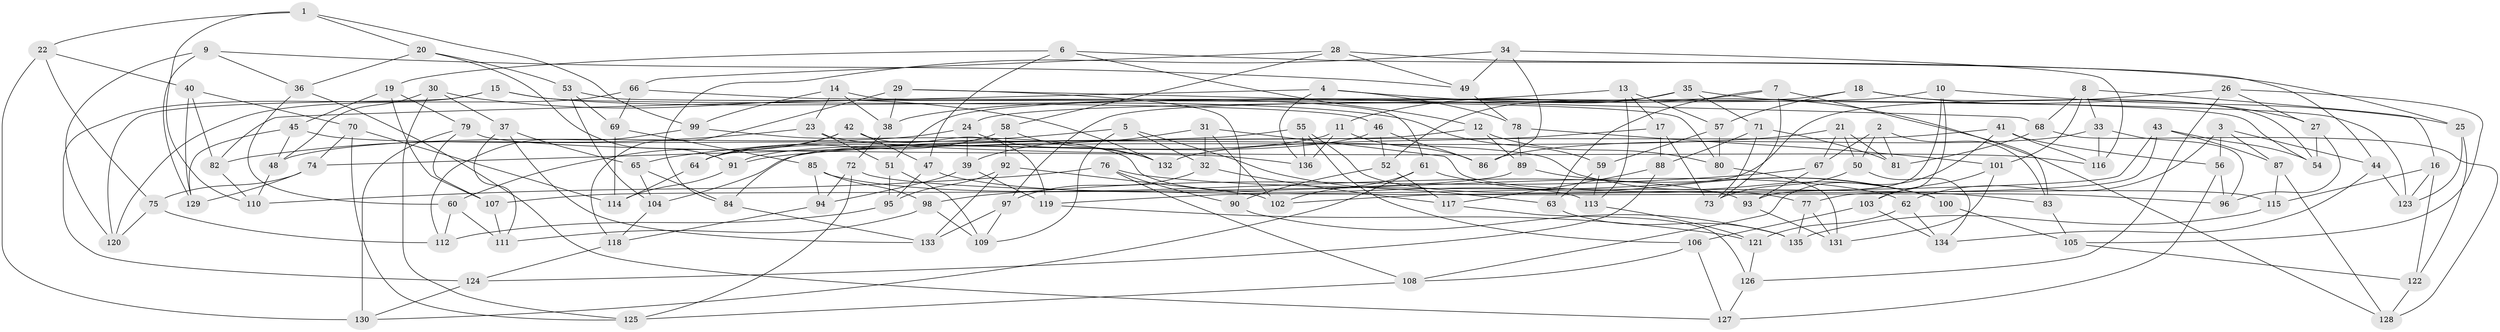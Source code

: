 // Generated by graph-tools (version 1.1) at 2025/50/03/09/25 03:50:53]
// undirected, 136 vertices, 272 edges
graph export_dot {
graph [start="1"]
  node [color=gray90,style=filled];
  1;
  2;
  3;
  4;
  5;
  6;
  7;
  8;
  9;
  10;
  11;
  12;
  13;
  14;
  15;
  16;
  17;
  18;
  19;
  20;
  21;
  22;
  23;
  24;
  25;
  26;
  27;
  28;
  29;
  30;
  31;
  32;
  33;
  34;
  35;
  36;
  37;
  38;
  39;
  40;
  41;
  42;
  43;
  44;
  45;
  46;
  47;
  48;
  49;
  50;
  51;
  52;
  53;
  54;
  55;
  56;
  57;
  58;
  59;
  60;
  61;
  62;
  63;
  64;
  65;
  66;
  67;
  68;
  69;
  70;
  71;
  72;
  73;
  74;
  75;
  76;
  77;
  78;
  79;
  80;
  81;
  82;
  83;
  84;
  85;
  86;
  87;
  88;
  89;
  90;
  91;
  92;
  93;
  94;
  95;
  96;
  97;
  98;
  99;
  100;
  101;
  102;
  103;
  104;
  105;
  106;
  107;
  108;
  109;
  110;
  111;
  112;
  113;
  114;
  115;
  116;
  117;
  118;
  119;
  120;
  121;
  122;
  123;
  124;
  125;
  126;
  127;
  128;
  129;
  130;
  131;
  132;
  133;
  134;
  135;
  136;
  1 -- 22;
  1 -- 99;
  1 -- 20;
  1 -- 110;
  2 -- 50;
  2 -- 83;
  2 -- 67;
  2 -- 81;
  3 -- 56;
  3 -- 62;
  3 -- 87;
  3 -- 44;
  4 -- 78;
  4 -- 82;
  4 -- 136;
  4 -- 128;
  5 -- 65;
  5 -- 32;
  5 -- 109;
  5 -- 63;
  6 -- 19;
  6 -- 25;
  6 -- 12;
  6 -- 47;
  7 -- 73;
  7 -- 63;
  7 -- 11;
  7 -- 83;
  8 -- 33;
  8 -- 68;
  8 -- 101;
  8 -- 16;
  9 -- 49;
  9 -- 120;
  9 -- 129;
  9 -- 36;
  10 -- 25;
  10 -- 93;
  10 -- 103;
  10 -- 24;
  11 -- 86;
  11 -- 64;
  11 -- 136;
  12 -- 80;
  12 -- 84;
  12 -- 89;
  13 -- 38;
  13 -- 17;
  13 -- 113;
  13 -- 57;
  14 -- 38;
  14 -- 61;
  14 -- 23;
  14 -- 99;
  15 -- 59;
  15 -- 124;
  15 -- 46;
  15 -- 120;
  16 -- 123;
  16 -- 122;
  16 -- 115;
  17 -- 73;
  17 -- 132;
  17 -- 88;
  18 -- 57;
  18 -- 54;
  18 -- 27;
  18 -- 51;
  19 -- 45;
  19 -- 107;
  19 -- 79;
  20 -- 53;
  20 -- 91;
  20 -- 36;
  21 -- 67;
  21 -- 50;
  21 -- 81;
  21 -- 91;
  22 -- 40;
  22 -- 75;
  22 -- 130;
  23 -- 51;
  23 -- 82;
  23 -- 116;
  24 -- 132;
  24 -- 39;
  24 -- 48;
  25 -- 122;
  25 -- 123;
  26 -- 126;
  26 -- 27;
  26 -- 105;
  26 -- 119;
  27 -- 54;
  27 -- 96;
  28 -- 58;
  28 -- 66;
  28 -- 44;
  28 -- 49;
  29 -- 90;
  29 -- 68;
  29 -- 38;
  29 -- 118;
  30 -- 132;
  30 -- 37;
  30 -- 125;
  30 -- 48;
  31 -- 115;
  31 -- 32;
  31 -- 39;
  31 -- 102;
  32 -- 117;
  32 -- 97;
  33 -- 116;
  33 -- 86;
  33 -- 96;
  34 -- 86;
  34 -- 49;
  34 -- 116;
  34 -- 84;
  35 -- 52;
  35 -- 97;
  35 -- 71;
  35 -- 54;
  36 -- 127;
  36 -- 60;
  37 -- 111;
  37 -- 65;
  37 -- 133;
  38 -- 72;
  39 -- 94;
  39 -- 119;
  40 -- 129;
  40 -- 70;
  40 -- 82;
  41 -- 108;
  41 -- 116;
  41 -- 104;
  41 -- 56;
  42 -- 64;
  42 -- 60;
  42 -- 47;
  42 -- 119;
  43 -- 102;
  43 -- 77;
  43 -- 87;
  43 -- 54;
  44 -- 134;
  44 -- 123;
  45 -- 48;
  45 -- 100;
  45 -- 129;
  46 -- 91;
  46 -- 86;
  46 -- 52;
  47 -- 62;
  47 -- 95;
  48 -- 110;
  49 -- 78;
  50 -- 73;
  50 -- 134;
  51 -- 109;
  51 -- 95;
  52 -- 117;
  52 -- 90;
  53 -- 80;
  53 -- 69;
  53 -- 104;
  55 -- 77;
  55 -- 136;
  55 -- 106;
  55 -- 74;
  56 -- 127;
  56 -- 96;
  57 -- 80;
  57 -- 59;
  58 -- 132;
  58 -- 92;
  58 -- 64;
  59 -- 63;
  59 -- 113;
  60 -- 111;
  60 -- 112;
  61 -- 100;
  61 -- 130;
  61 -- 102;
  62 -- 121;
  62 -- 134;
  63 -- 135;
  64 -- 114;
  65 -- 104;
  65 -- 84;
  66 -- 120;
  66 -- 69;
  66 -- 123;
  67 -- 98;
  67 -- 93;
  68 -- 81;
  68 -- 128;
  69 -- 85;
  69 -- 114;
  70 -- 125;
  70 -- 114;
  70 -- 74;
  71 -- 81;
  71 -- 88;
  71 -- 73;
  72 -- 94;
  72 -- 96;
  72 -- 125;
  74 -- 75;
  74 -- 129;
  75 -- 112;
  75 -- 120;
  76 -- 90;
  76 -- 110;
  76 -- 83;
  76 -- 108;
  77 -- 135;
  77 -- 131;
  78 -- 89;
  78 -- 101;
  79 -- 136;
  79 -- 130;
  79 -- 107;
  80 -- 131;
  82 -- 110;
  83 -- 105;
  84 -- 133;
  85 -- 98;
  85 -- 93;
  85 -- 94;
  87 -- 115;
  87 -- 128;
  88 -- 117;
  88 -- 124;
  89 -- 107;
  89 -- 100;
  90 -- 135;
  91 -- 114;
  92 -- 133;
  92 -- 102;
  92 -- 95;
  93 -- 131;
  94 -- 118;
  95 -- 112;
  97 -- 133;
  97 -- 109;
  98 -- 111;
  98 -- 109;
  99 -- 112;
  99 -- 113;
  100 -- 105;
  101 -- 131;
  101 -- 103;
  103 -- 134;
  103 -- 106;
  104 -- 118;
  105 -- 122;
  106 -- 108;
  106 -- 127;
  107 -- 111;
  108 -- 125;
  113 -- 121;
  115 -- 135;
  117 -- 126;
  118 -- 124;
  119 -- 121;
  121 -- 126;
  122 -- 128;
  124 -- 130;
  126 -- 127;
}
